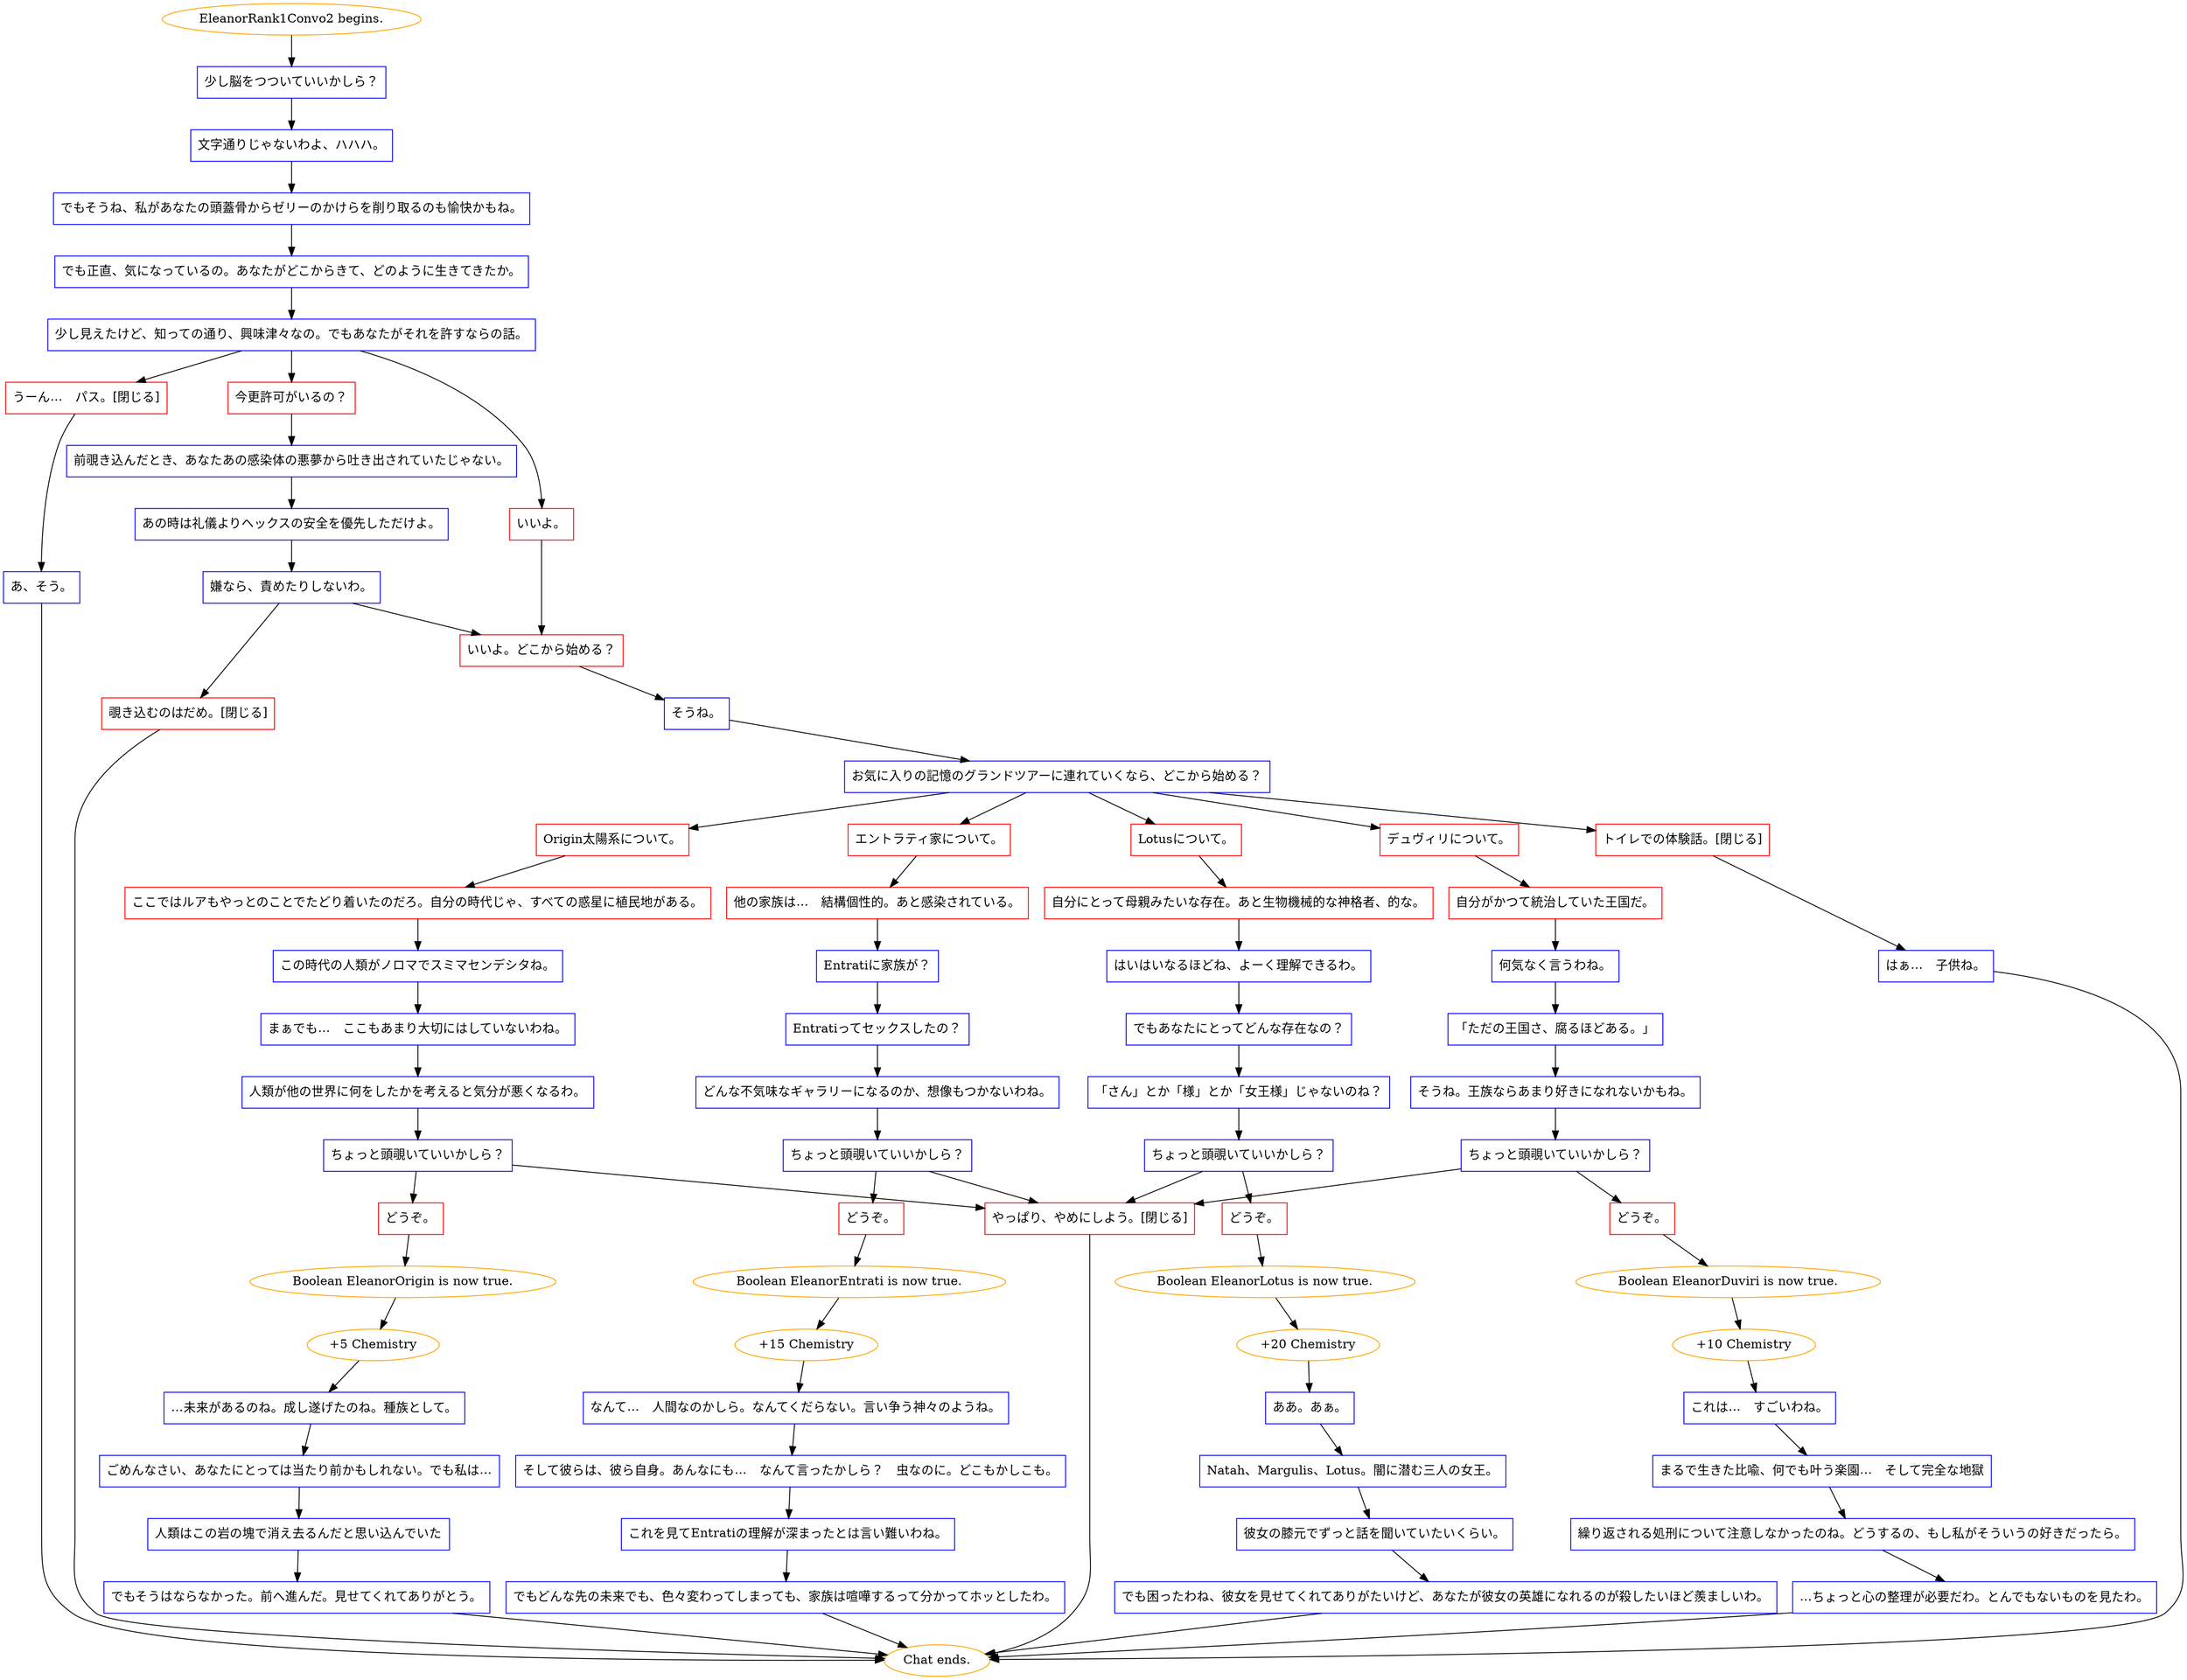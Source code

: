 digraph {
	"EleanorRank1Convo2 begins." [color=orange];
		"EleanorRank1Convo2 begins." -> j2108980311;
	j2108980311 [label="少し脳をつついていいかしら？",shape=box,color=blue];
		j2108980311 -> j1540908345;
	j1540908345 [label="文字通りじゃないわよ、ハハハ。",shape=box,color=blue];
		j1540908345 -> j3107153265;
	j3107153265 [label="でもそうね、私があなたの頭蓋骨からゼリーのかけらを削り取るのも愉快かもね。",shape=box,color=blue];
		j3107153265 -> j3653775324;
	j3653775324 [label="でも正直、気になっているの。あなたがどこからきて、どのように生きてきたか。",shape=box,color=blue];
		j3653775324 -> j1294856415;
	j1294856415 [label="少し見えたけど、知っての通り、興味津々なの。でもあなたがそれを許すならの話。",shape=box,color=blue];
		j1294856415 -> j170242815;
		j1294856415 -> j2426364294;
		j1294856415 -> j659130572;
	j170242815 [label="いいよ。",shape=box,color=red];
		j170242815 -> j2887418321;
	j2426364294 [label="今更許可がいるの？",shape=box,color=red];
		j2426364294 -> j534074761;
	j659130572 [label="うーん…　パス。[閉じる]",shape=box,color=red];
		j659130572 -> j3708528665;
	j2887418321 [label="いいよ。どこから始める？",shape=box,color=red];
		j2887418321 -> j2628357183;
	j534074761 [label="前覗き込んだとき、あなたあの感染体の悪夢から吐き出されていたじゃない。",shape=box,color=blue];
		j534074761 -> j2761933285;
	j3708528665 [label="あ、そう。",shape=box,color=blue];
		j3708528665 -> "Chat ends.";
	j2628357183 [label="そうね。",shape=box,color=blue];
		j2628357183 -> j470209362;
	j2761933285 [label="あの時は礼儀よりヘックスの安全を優先しただけよ。",shape=box,color=blue];
		j2761933285 -> j4216266866;
	"Chat ends." [color=orange];
	j470209362 [label="お気に入りの記憶のグランドツアーに連れていくなら、どこから始める？",shape=box,color=blue];
		j470209362 -> j895599062;
		j470209362 -> j2350063770;
		j470209362 -> j329555234;
		j470209362 -> j4983145;
		j470209362 -> j2605679325;
	j4216266866 [label="嫌なら、責めたりしないわ。",shape=box,color=blue];
		j4216266866 -> j2887418321;
		j4216266866 -> j3687963714;
	j895599062 [label="デュヴィリについて。",shape=box,color=red];
		j895599062 -> j1570738350;
	j2350063770 [label="Origin太陽系について。",shape=box,color=red];
		j2350063770 -> j2672787773;
	j329555234 [label="エントラティ家について。",shape=box,color=red];
		j329555234 -> j969451041;
	j4983145 [label="Lotusについて。",shape=box,color=red];
		j4983145 -> j1427461723;
	j2605679325 [label="トイレでの体験話。[閉じる]",shape=box,color=red];
		j2605679325 -> j1982993040;
	j3687963714 [label="覗き込むのはだめ。[閉じる]",shape=box,color=red];
		j3687963714 -> "Chat ends.";
	j1570738350 [label="自分がかつて統治していた王国だ。",shape=box,color=red];
		j1570738350 -> j365844550;
	j2672787773 [label="ここではルアもやっとのことでたどり着いたのだろ。自分の時代じゃ、すべての惑星に植民地がある。",shape=box,color=red];
		j2672787773 -> j1102713047;
	j969451041 [label="他の家族は…　結構個性的。あと感染されている。",shape=box,color=red];
		j969451041 -> j1947495499;
	j1427461723 [label="自分にとって母親みたいな存在。あと生物機械的な神格者、的な。",shape=box,color=red];
		j1427461723 -> j1471858180;
	j1982993040 [label="はぁ…　子供ね。",shape=box,color=blue];
		j1982993040 -> "Chat ends.";
	j365844550 [label="何気なく言うわね。",shape=box,color=blue];
		j365844550 -> j1953477804;
	j1102713047 [label="この時代の人類がノロマでスミマセンデシタね。",shape=box,color=blue];
		j1102713047 -> j3930466469;
	j1947495499 [label="Entratiに家族が？",shape=box,color=blue];
		j1947495499 -> j2715074668;
	j1471858180 [label="はいはいなるほどね、よーく理解できるわ。",shape=box,color=blue];
		j1471858180 -> j3854079920;
	j1953477804 [label="「ただの王国さ、腐るほどある。」",shape=box,color=blue];
		j1953477804 -> j1547948424;
	j3930466469 [label="まぁでも…　ここもあまり大切にはしていないわね。",shape=box,color=blue];
		j3930466469 -> j3358311185;
	j2715074668 [label="Entratiってセックスしたの？",shape=box,color=blue];
		j2715074668 -> j1426213679;
	j3854079920 [label="でもあなたにとってどんな存在なの？",shape=box,color=blue];
		j3854079920 -> j3254123169;
	j1547948424 [label="そうね。王族ならあまり好きになれないかもね。",shape=box,color=blue];
		j1547948424 -> j3488876254;
	j3358311185 [label="人類が他の世界に何をしたかを考えると気分が悪くなるわ。",shape=box,color=blue];
		j3358311185 -> j3709477778;
	j1426213679 [label="どんな不気味なギャラリーになるのか、想像もつかないわね。",shape=box,color=blue];
		j1426213679 -> j889511573;
	j3254123169 [label="「さん」とか「様」とか「女王様」じゃないのね？",shape=box,color=blue];
		j3254123169 -> j2617198191;
	j3488876254 [label="ちょっと頭覗いていいかしら？",shape=box,color=blue];
		j3488876254 -> j3207269246;
		j3488876254 -> j4045693652;
	j3709477778 [label="ちょっと頭覗いていいかしら？",shape=box,color=blue];
		j3709477778 -> j3252823026;
		j3709477778 -> j4045693652;
	j889511573 [label="ちょっと頭覗いていいかしら？",shape=box,color=blue];
		j889511573 -> j3559961145;
		j889511573 -> j4045693652;
	j2617198191 [label="ちょっと頭覗いていいかしら？",shape=box,color=blue];
		j2617198191 -> j3841223524;
		j2617198191 -> j4045693652;
	j3207269246 [label="どうぞ。",shape=box,color=red];
		j3207269246 -> j2104589915;
	j4045693652 [label="やっぱり、やめにしよう。[閉じる]",shape=box,color=red];
		j4045693652 -> "Chat ends.";
	j3252823026 [label="どうぞ。",shape=box,color=red];
		j3252823026 -> j1157030388;
	j3559961145 [label="どうぞ。",shape=box,color=red];
		j3559961145 -> j1776697825;
	j3841223524 [label="どうぞ。",shape=box,color=red];
		j3841223524 -> j2713974895;
	j2104589915 [label="Boolean EleanorDuviri is now true.",color=orange];
		j2104589915 -> j332814432;
	j1157030388 [label="Boolean EleanorOrigin is now true.",color=orange];
		j1157030388 -> j637853416;
	j1776697825 [label="Boolean EleanorEntrati is now true.",color=orange];
		j1776697825 -> j3458179790;
	j2713974895 [label="Boolean EleanorLotus is now true.",color=orange];
		j2713974895 -> j3645057383;
	j332814432 [label="+10 Chemistry",color=orange];
		j332814432 -> j2576641330;
	j637853416 [label="+5 Chemistry",color=orange];
		j637853416 -> j3267837193;
	j3458179790 [label="+15 Chemistry",color=orange];
		j3458179790 -> j3277360318;
	j3645057383 [label="+20 Chemistry",color=orange];
		j3645057383 -> j2895429457;
	j2576641330 [label="これは…　すごいわね。",shape=box,color=blue];
		j2576641330 -> j3745733291;
	j3267837193 [label="…未来があるのね。成し遂げたのね。種族として。",shape=box,color=blue];
		j3267837193 -> j2119456881;
	j3277360318 [label="なんて…　人間なのかしら。なんてくだらない。言い争う神々のようね。",shape=box,color=blue];
		j3277360318 -> j1253598496;
	j2895429457 [label="ああ。あぁ。",shape=box,color=blue];
		j2895429457 -> j3107399427;
	j3745733291 [label="まるで生きた比喩、何でも叶う楽園…　そして完全な地獄",shape=box,color=blue];
		j3745733291 -> j2030631128;
	j2119456881 [label="ごめんなさい、あなたにとっては当たり前かもしれない。でも私は…",shape=box,color=blue];
		j2119456881 -> j1532218573;
	j1253598496 [label="そして彼らは、彼ら自身。あんなにも…　なんて言ったかしら？　虫なのに。どこもかしこも。",shape=box,color=blue];
		j1253598496 -> j2325643849;
	j3107399427 [label="Natah、Margulis、Lotus。闇に潜む三人の女王。",shape=box,color=blue];
		j3107399427 -> j54119396;
	j2030631128 [label="繰り返される処刑について注意しなかったのね。どうするの、もし私がそういうの好きだったら。",shape=box,color=blue];
		j2030631128 -> j1833557132;
	j1532218573 [label="人類はこの岩の塊で消え去るんだと思い込んでいた",shape=box,color=blue];
		j1532218573 -> j3995432192;
	j2325643849 [label="これを見てEntratiの理解が深まったとは言い難いわね。",shape=box,color=blue];
		j2325643849 -> j763248245;
	j54119396 [label="彼女の膝元でずっと話を聞いていたいくらい。",shape=box,color=blue];
		j54119396 -> j4144632978;
	j1833557132 [label="…ちょっと心の整理が必要だわ。とんでもないものを見たわ。",shape=box,color=blue];
		j1833557132 -> "Chat ends.";
	j3995432192 [label="でもそうはならなかった。前へ進んだ。見せてくれてありがとう。",shape=box,color=blue];
		j3995432192 -> "Chat ends.";
	j763248245 [label="でもどんな先の未来でも、色々変わってしまっても、家族は喧嘩するって分かってホッとしたわ。",shape=box,color=blue];
		j763248245 -> "Chat ends.";
	j4144632978 [label="でも困ったわね、彼女を見せてくれてありがたいけど、あなたが彼女の英雄になれるのが殺したいほど羨ましいわ。",shape=box,color=blue];
		j4144632978 -> "Chat ends.";
}